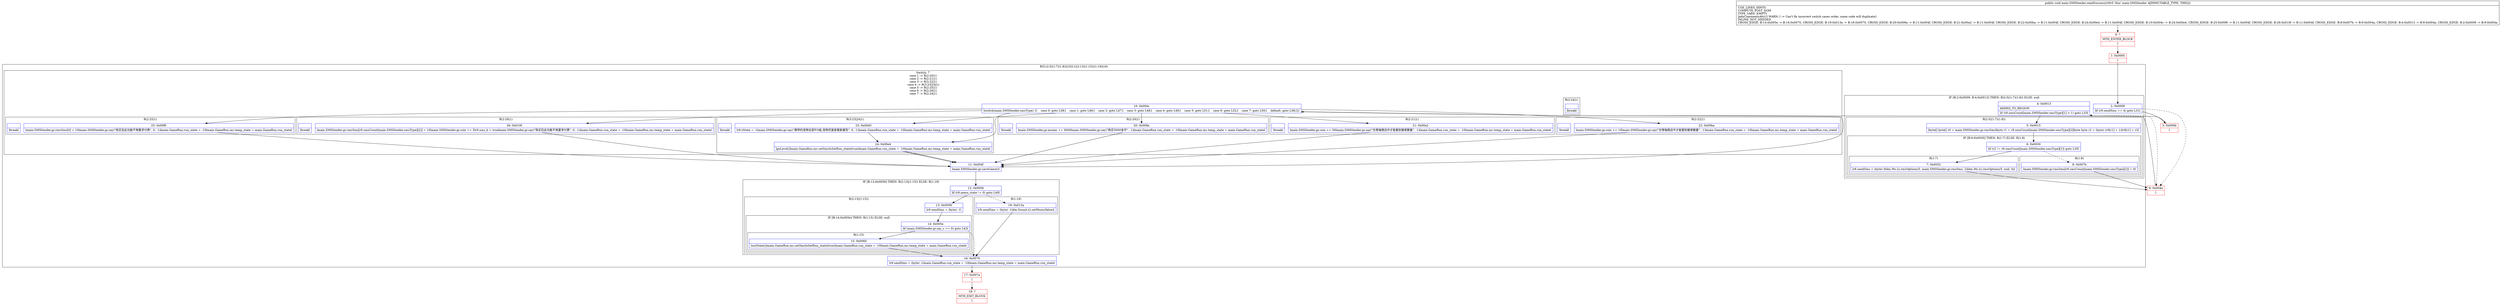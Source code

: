 digraph "CFG formain.SMSSender.sendSuccess()V" {
subgraph cluster_Region_139868629 {
label = "R(5:(2:5|(1:7)(1:8))|10|11|(2:13|(1:15))(1:19)|16)";
node [shape=record,color=blue];
subgraph cluster_IfRegion_402614420 {
label = "IF [B:2:0x0009, B:4:0x0013] THEN: R(2:5|(1:7)(1:8)) ELSE: null";
node [shape=record,color=blue];
Node_2 [shape=record,label="{2\:\ 0x0009|lif (r9.sendSms == 4) goto L31l}"];
Node_4 [shape=record,label="{4\:\ 0x0013|ADDED_TO_REGION\l|lif (r9.smsCount[main.SMSSender.smsType][1] \> 1) goto L33l}"];
subgraph cluster_Region_1848405081 {
label = "R(2:5|(1:7)(1:8))";
node [shape=record,color=blue];
Node_5 [shape=record,label="{5\:\ 0x0015|lbyte[] byte[] r0 = main.SMSSender.gr.rmsSmslbyte r1 = r9.smsCount[main.SMSSender.smsType][2]lbyte byte r2 = (byte) (r0[r1] + 1)lr0[r1] = r2l}"];
subgraph cluster_IfRegion_36587724 {
label = "IF [B:6:0x0030] THEN: R(1:7) ELSE: R(1:8)";
node [shape=record,color=blue];
Node_6 [shape=record,label="{6\:\ 0x0030|lif (r2 != r9.smsCount[main.SMSSender.smsType][1]) goto L35l}"];
subgraph cluster_Region_803685472 {
label = "R(1:7)";
node [shape=record,color=blue];
Node_7 [shape=record,label="{7\:\ 0x0032|lr9.sendSms = (byte) 0ldm.Ms.i().rmsOptions(5, main.SMSSender.gr.rmsSms, 2)ldm.Ms.i().rmsOptions(5, null, 4)l}"];
}
subgraph cluster_Region_181588786 {
label = "R(1:8)";
node [shape=record,color=blue];
Node_8 [shape=record,label="{8\:\ 0x007b|lmain.SMSSender.gr.rmsSms[r9.smsCount[main.SMSSender.smsType][2]] = 0l}"];
}
}
}
}
subgraph cluster_SwitchRegion_871619372 {
label = "Switch: 7
 case 1 -> R(2:20|1)
 case 2 -> R(2:21|1)
 case 3 -> R(2:22|1)
 case 4 -> R(3:23|24|1)
 case 5 -> R(2:25|1)
 case 6 -> R(2:26|1)
 case 7 -> R(2:24|1)";
node [shape=record,color=blue];
Node_10 [shape=record,label="{10\:\ 0x004c|lswitch(main.SMSSender.smsType) \{l    case 0: goto L38;l    case 1: goto L46;l    case 2: goto L47;l    case 3: goto L48;l    case 4: goto L49;l    case 5: goto L51;l    case 6: goto L52;l    case 7: goto L50;l    default: goto L38;l\}l}"];
subgraph cluster_Region_1604632078 {
label = "R(2:20|1)";
node [shape=record,color=blue];
Node_20 [shape=record,label="{20\:\ 0x008a|lmain.SMSSender.gr.money += 5000lmain.SMSSender.gr.say(\"购买5000金币\", \-1)lmain.GameRun.run_state = \-10lmain.GameRun.mc.temp_state = main.GameRun.run_statel}"];
Node_InsnContainer_1257584094 [shape=record,label="{|lbreakl}"];
}
subgraph cluster_Region_1445078257 {
label = "R(2:21|1)";
node [shape=record,color=blue];
Node_21 [shape=record,label="{21\:\ 0x00a2|lmain.SMSSender.gr.coin += 50lmain.SMSSender.gr.say(\"在卷轴商店中才能看到徽章数量\", \-1)lmain.GameRun.run_state = \-10lmain.GameRun.mc.temp_state = main.GameRun.run_statel}"];
Node_InsnContainer_2066071458 [shape=record,label="{|lbreakl}"];
}
subgraph cluster_Region_17508870 {
label = "R(2:22|1)";
node [shape=record,color=blue];
Node_22 [shape=record,label="{22\:\ 0x00ba|lmain.SMSSender.gr.coin += 10lmain.SMSSender.gr.say(\"在卷轴商店中才能看到徽章数量\", \-1)lmain.GameRun.run_state = \-10lmain.GameRun.mc.temp_state = main.GameRun.run_statel}"];
Node_InsnContainer_1647555644 [shape=record,label="{|lbreakl}"];
}
subgraph cluster_Region_628166951 {
label = "R(3:23|24|1)";
node [shape=record,color=blue];
Node_23 [shape=record,label="{23\:\ 0x00d3|lr9.tState = \-1lmain.SMSSender.gr.say(\"携带的宠物全部升5级,宠物页面查看新属性\", 0, \-1)lmain.GameRun.run_state = \-10lmain.GameRun.mc.temp_state = main.GameRun.run_statel}"];
Node_24 [shape=record,label="{24\:\ 0x00e4|lgoLevel()lmain.GameRun.mc.setSmsIsSetRun_state(true)lmain.GameRun.run_state = \-10lmain.GameRun.mc.temp_state = main.GameRun.run_statel}"];
Node_InsnContainer_1946116740 [shape=record,label="{|lbreakl}"];
}
subgraph cluster_Region_737947111 {
label = "R(2:25|1)";
node [shape=record,color=blue];
Node_25 [shape=record,label="{25\:\ 0x00f6|lmain.SMSSender.gr.rmsSms[0] = 10lmain.SMSSender.gr.say(\"购买后此功能不再要求付费\", 0, \-1)lmain.GameRun.run_state = \-10lmain.GameRun.mc.temp_state = main.GameRun.run_statel}"];
Node_InsnContainer_1418850032 [shape=record,label="{|lbreakl}"];
}
subgraph cluster_Region_2042897772 {
label = "R(2:26|1)";
node [shape=record,color=blue];
Node_26 [shape=record,label="{26\:\ 0x010f|lmain.SMSSender.gr.rmsSms[r9.smsCount[main.SMSSender.smsType][2]] = 10lmain.SMSSender.gr.coin += 5lr9.sms_b = truelmain.SMSSender.gr.say(\"购买后此功能不再要求付费\", 0, \-1)lmain.GameRun.run_state = \-10lmain.GameRun.mc.temp_state = main.GameRun.run_statel}"];
Node_InsnContainer_1906803602 [shape=record,label="{|lbreakl}"];
}
subgraph cluster_Region_1006508884 {
label = "R(2:24|1)";
node [shape=record,color=blue];
Node_24 [shape=record,label="{24\:\ 0x00e4|lgoLevel()lmain.GameRun.mc.setSmsIsSetRun_state(true)lmain.GameRun.run_state = \-10lmain.GameRun.mc.temp_state = main.GameRun.run_statel}"];
Node_InsnContainer_1615041717 [shape=record,label="{|lbreakl}"];
}
}
Node_11 [shape=record,label="{11\:\ 0x004f|lmain.SMSSender.gr.saveGame()l}"];
subgraph cluster_IfRegion_955527828 {
label = "IF [B:12:0x0056] THEN: R(2:13|(1:15)) ELSE: R(1:19)";
node [shape=record,color=blue];
Node_12 [shape=record,label="{12\:\ 0x0056|lif (r9.menu_state != 0) goto L40l}"];
subgraph cluster_Region_1971494155 {
label = "R(2:13|(1:15))";
node [shape=record,color=blue];
Node_13 [shape=record,label="{13\:\ 0x0058|lr9.sendSms = (byte) \-1l}"];
subgraph cluster_IfRegion_1047338068 {
label = "IF [B:14:0x005e] THEN: R(1:15) ELSE: null";
node [shape=record,color=blue];
Node_14 [shape=record,label="{14\:\ 0x005e|lif (main.SMSSender.gr.say_c == 0) goto L42l}"];
subgraph cluster_Region_1123533072 {
label = "R(1:15)";
node [shape=record,color=blue];
Node_15 [shape=record,label="{15\:\ 0x0060|loutState()lmain.GameRun.mc.setSmsIsSetRun_state(true)lmain.GameRun.run_state = \-10lmain.GameRun.mc.temp_state = main.GameRun.run_statel}"];
}
}
}
subgraph cluster_Region_1527659336 {
label = "R(1:19)";
node [shape=record,color=blue];
Node_19 [shape=record,label="{19\:\ 0x013a|lr9.sendSms = (byte) \-1ldm.Sound.i().setMusic(false)l}"];
}
}
Node_16 [shape=record,label="{16\:\ 0x0070|lr9.sendSms = (byte) \-1lmain.GameRun.run_state = \-10lmain.GameRun.mc.temp_state = main.GameRun.run_statel}"];
}
Node_0 [shape=record,color=red,label="{0\:\ ?|MTH_ENTER_BLOCK\l|l}"];
Node_1 [shape=record,color=red,label="{1\:\ 0x0000|l}"];
Node_3 [shape=record,color=red,label="{3\:\ 0x000b|l}"];
Node_9 [shape=record,color=red,label="{9\:\ 0x004a|l}"];
Node_17 [shape=record,color=red,label="{17\:\ 0x007a|l}"];
Node_18 [shape=record,color=red,label="{18\:\ ?|MTH_EXIT_BLOCK\l|l}"];
MethodNode[shape=record,label="{public void main.SMSSender.sendSuccess((r9v0 'this' main.SMSSender A[IMMUTABLE_TYPE, THIS]))  | USE_LINES_HINTS\lCOMPUTE_POST_DOM\lTYPE_VARS: EMPTY\lJadxCommentsAttr\{l WARN: l \-\> Can't fix incorrect switch cases order, some code will duplicate\}\lINLINE_NOT_NEEDED\lCROSS_EDGE: B:14:0x005e \-\> B:16:0x0070, CROSS_EDGE: B:19:0x013a \-\> B:16:0x0070, CROSS_EDGE: B:20:0x008a \-\> B:11:0x004f, CROSS_EDGE: B:21:0x00a2 \-\> B:11:0x004f, CROSS_EDGE: B:22:0x00ba \-\> B:11:0x004f, CROSS_EDGE: B:24:0x00e4 \-\> B:11:0x004f, CROSS_EDGE: B:10:0x004c \-\> B:24:0x00e4, CROSS_EDGE: B:25:0x00f6 \-\> B:11:0x004f, CROSS_EDGE: B:26:0x010f \-\> B:11:0x004f, CROSS_EDGE: B:8:0x007b \-\> B:9:0x004a, CROSS_EDGE: B:4:0x0013 \-\> B:9:0x004a, CROSS_EDGE: B:2:0x0009 \-\> B:9:0x004a\l}"];
MethodNode -> Node_0;
Node_2 -> Node_3;
Node_2 -> Node_9[style=dashed];
Node_4 -> Node_5;
Node_4 -> Node_9[style=dashed];
Node_5 -> Node_6;
Node_6 -> Node_7;
Node_6 -> Node_8[style=dashed];
Node_7 -> Node_9;
Node_8 -> Node_9;
Node_10 -> Node_11;
Node_10 -> Node_20;
Node_10 -> Node_21;
Node_10 -> Node_22;
Node_10 -> Node_23;
Node_10 -> Node_24;
Node_10 -> Node_25;
Node_10 -> Node_26;
Node_20 -> Node_11;
Node_21 -> Node_11;
Node_22 -> Node_11;
Node_23 -> Node_24;
Node_24 -> Node_11;
Node_25 -> Node_11;
Node_26 -> Node_11;
Node_24 -> Node_11;
Node_11 -> Node_12;
Node_12 -> Node_13;
Node_12 -> Node_19[style=dashed];
Node_13 -> Node_14;
Node_14 -> Node_15;
Node_14 -> Node_16[style=dashed];
Node_15 -> Node_16;
Node_19 -> Node_16;
Node_16 -> Node_17;
Node_0 -> Node_1;
Node_1 -> Node_2;
Node_3 -> Node_4;
Node_9 -> Node_10;
Node_17 -> Node_18;
}

